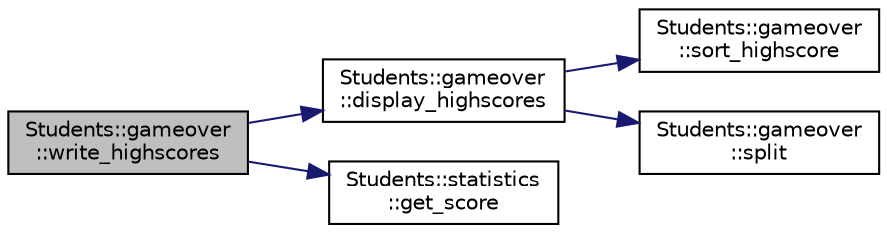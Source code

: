 digraph "Students::gameover::write_highscores"
{
 // LATEX_PDF_SIZE
  edge [fontname="Helvetica",fontsize="10",labelfontname="Helvetica",labelfontsize="10"];
  node [fontname="Helvetica",fontsize="10",shape=record];
  rankdir="LR";
  Node1 [label="Students::gameover\l::write_highscores",height=0.2,width=0.4,color="black", fillcolor="grey75", style="filled", fontcolor="black",tooltip="Tries to open a highscore file (.csv), if it does not exist, new one is generated...."];
  Node1 -> Node2 [color="midnightblue",fontsize="10",style="solid",fontname="Helvetica"];
  Node2 [label="Students::gameover\l::display_highscores",height=0.2,width=0.4,color="black", fillcolor="white", style="filled",URL="$class_students_1_1gameover.html#a189a3a3b7305a661cdc67faa877c23da",tooltip="Saves current file's highscore data to a map and displays higscores in ListView widget."];
  Node2 -> Node3 [color="midnightblue",fontsize="10",style="solid",fontname="Helvetica"];
  Node3 [label="Students::gameover\l::sort_highscore",height=0.2,width=0.4,color="black", fillcolor="white", style="filled",URL="$class_students_1_1gameover.html#add630c1a9f5ac7f765f2a0444f47fc25",tooltip="saves QMap to a QList and sorts that list descending according to QPair second"];
  Node2 -> Node4 [color="midnightblue",fontsize="10",style="solid",fontname="Helvetica"];
  Node4 [label="Students::gameover\l::split",height=0.2,width=0.4,color="black", fillcolor="white", style="filled",URL="$class_students_1_1gameover.html#a73462abff7bb12dbc1f303864007c424",tooltip="splits string to vector on selected delimiter"];
  Node1 -> Node5 [color="midnightblue",fontsize="10",style="solid",fontname="Helvetica"];
  Node5 [label="Students::statistics\l::get_score",height=0.2,width=0.4,color="black", fillcolor="white", style="filled",URL="$class_students_1_1statistics.html#a13356a6468d93727ad3cf34d3fd7ddbe",tooltip=" "];
}
